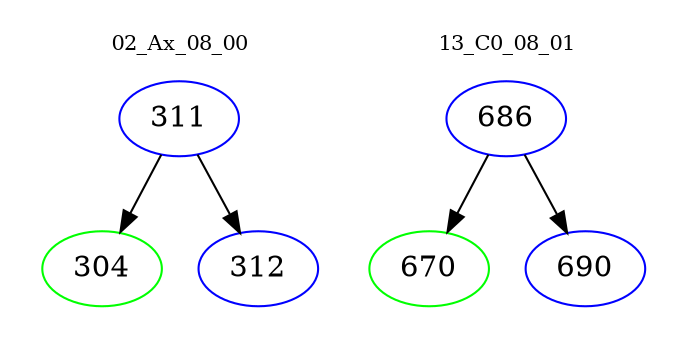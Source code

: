 digraph{
subgraph cluster_0 {
color = white
label = "02_Ax_08_00";
fontsize=10;
T0_311 [label="311", color="blue"]
T0_311 -> T0_304 [color="black"]
T0_304 [label="304", color="green"]
T0_311 -> T0_312 [color="black"]
T0_312 [label="312", color="blue"]
}
subgraph cluster_1 {
color = white
label = "13_C0_08_01";
fontsize=10;
T1_686 [label="686", color="blue"]
T1_686 -> T1_670 [color="black"]
T1_670 [label="670", color="green"]
T1_686 -> T1_690 [color="black"]
T1_690 [label="690", color="blue"]
}
}
